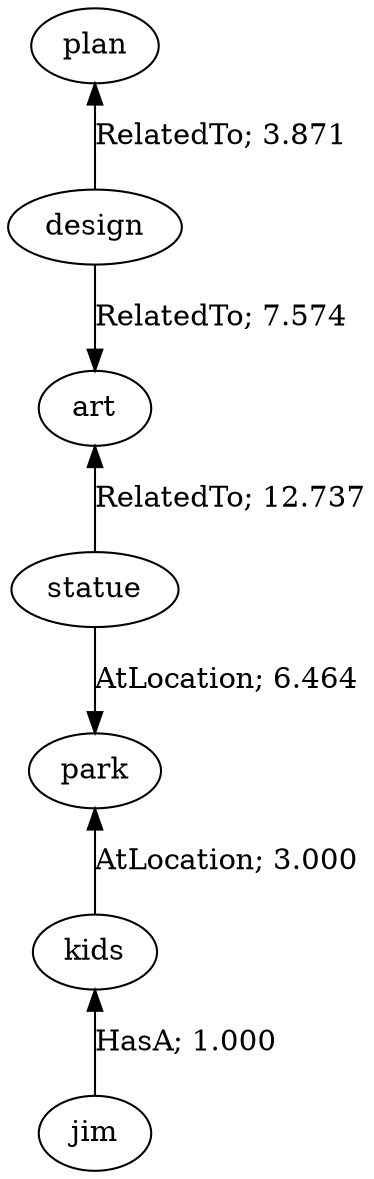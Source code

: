 // The path the concepts from "plan" to "jim".Path Length: 6; Weight Sum: 34.64621130674031; Average Weight: 5.774368551123385
digraph "8_b---plan-jim---PLen6_WSum34.646_WAvg5.774" {
	0 [label=plan]
	1 [label=design]
	2 [label=art]
	3 [label=statue]
	4 [label=park]
	5 [label=kids]
	6 [label=jim]
	0 -> 1 [label="RelatedTo; 3.871" dir=back weight=3.871]
	1 -> 2 [label="RelatedTo; 7.574" dir=forward weight=7.574]
	2 -> 3 [label="RelatedTo; 12.737" dir=back weight=12.737]
	3 -> 4 [label="AtLocation; 6.464" dir=forward weight=6.464]
	4 -> 5 [label="AtLocation; 3.000" dir=back weight=3.000]
	5 -> 6 [label="HasA; 1.000" dir=back weight=1.000]
}
